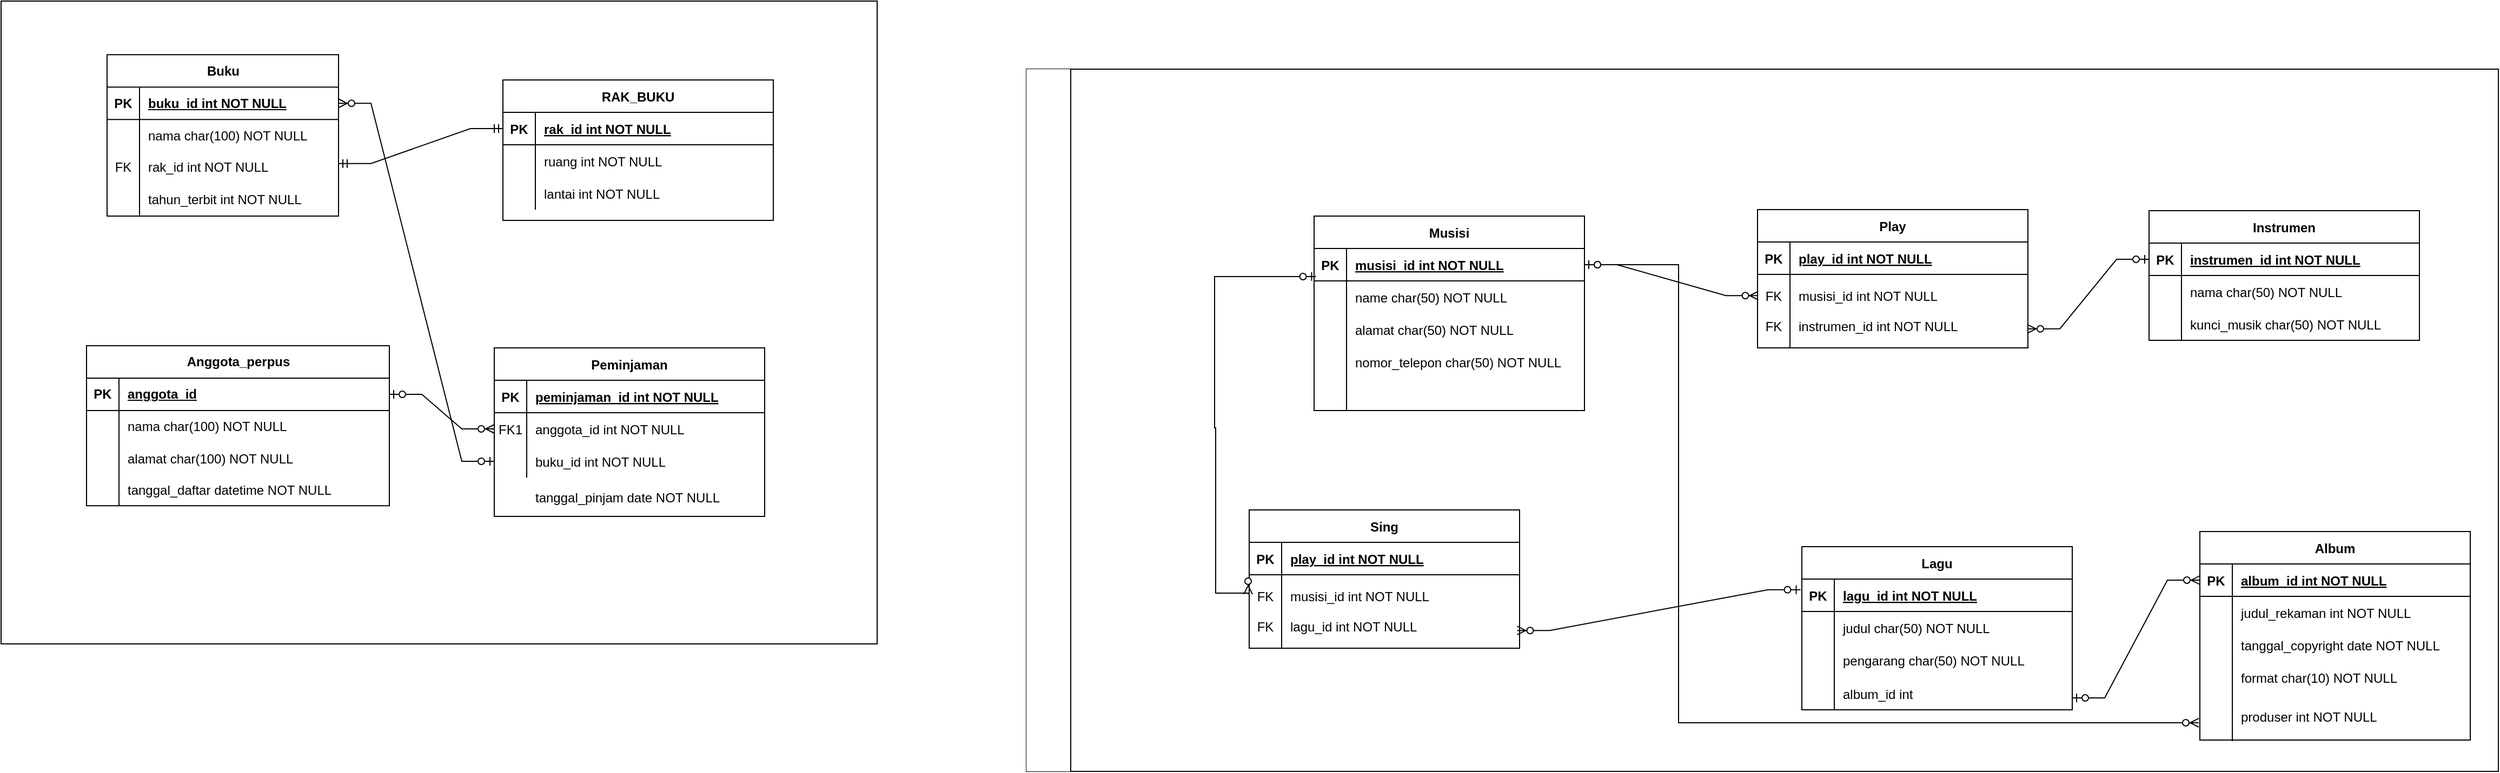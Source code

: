 <mxfile version="24.7.12">
  <diagram id="R2lEEEUBdFMjLlhIrx00" name="Page-1">
    <mxGraphModel dx="1868" dy="1580" grid="0" gridSize="10" guides="1" tooltips="1" connect="1" arrows="1" fold="1" page="1" pageScale="1" pageWidth="850" pageHeight="1100" math="0" shadow="0" extFonts="Permanent Marker^https://fonts.googleapis.com/css?family=Permanent+Marker">
      <root>
        <mxCell id="0" />
        <mxCell id="1" parent="0" />
        <mxCell id="kr2jglsmP7GTfW8Z2Y7Y-250" value="" style="rounded=0;whiteSpace=wrap;html=1;" vertex="1" parent="1">
          <mxGeometry x="-4" y="-23" width="810" height="595" as="geometry" />
        </mxCell>
        <mxCell id="kr2jglsmP7GTfW8Z2Y7Y-161" value="" style="shape=table;childLayout=tableLayout;startSize=0;collapsible=0;recursiveResize=0;expand=0;" vertex="1" parent="1">
          <mxGeometry x="944" y="40" width="1361" height="650" as="geometry" />
        </mxCell>
        <mxCell id="kr2jglsmP7GTfW8Z2Y7Y-162" value="" style="shape=tableRow;horizontal=0;swimlaneHead=0;swimlaneBody=0;top=0;left=0;bottom=0;right=0;dropTarget=0;fontStyle=0;points=[[0,0.5],[1,0.5]];portConstraint=eastwest;startSize=41;collapsible=0;recursiveResize=0;expand=0;" vertex="1" parent="kr2jglsmP7GTfW8Z2Y7Y-161">
          <mxGeometry width="1361" height="650" as="geometry" />
        </mxCell>
        <mxCell id="kr2jglsmP7GTfW8Z2Y7Y-163" value="" style="swimlane;swimlaneHead=0;swimlaneBody=0;fontStyle=0;connectable=0;startSize=0;collapsible=0;recursiveResize=0;expand=0;" vertex="1" parent="kr2jglsmP7GTfW8Z2Y7Y-162">
          <mxGeometry x="41" width="1320" height="650" as="geometry">
            <mxRectangle width="1320" height="650" as="alternateBounds" />
          </mxGeometry>
        </mxCell>
        <mxCell id="kr2jglsmP7GTfW8Z2Y7Y-164" value="Sing" style="shape=table;startSize=30;container=1;collapsible=1;childLayout=tableLayout;fixedRows=1;rowLines=0;fontStyle=1;align=center;resizeLast=1;" vertex="1" parent="kr2jglsmP7GTfW8Z2Y7Y-163">
          <mxGeometry x="165" y="408" width="250" height="128" as="geometry">
            <mxRectangle x="1516" y="65" width="58" height="30" as="alternateBounds" />
          </mxGeometry>
        </mxCell>
        <mxCell id="kr2jglsmP7GTfW8Z2Y7Y-165" value="" style="shape=partialRectangle;collapsible=0;dropTarget=0;pointerEvents=0;fillColor=none;points=[[0,0.5],[1,0.5]];portConstraint=eastwest;top=0;left=0;right=0;bottom=1;" vertex="1" parent="kr2jglsmP7GTfW8Z2Y7Y-164">
          <mxGeometry y="30" width="250" height="30" as="geometry" />
        </mxCell>
        <mxCell id="kr2jglsmP7GTfW8Z2Y7Y-166" value="PK" style="shape=partialRectangle;overflow=hidden;connectable=0;fillColor=none;top=0;left=0;bottom=0;right=0;fontStyle=1;" vertex="1" parent="kr2jglsmP7GTfW8Z2Y7Y-165">
          <mxGeometry width="30" height="30" as="geometry">
            <mxRectangle width="30" height="30" as="alternateBounds" />
          </mxGeometry>
        </mxCell>
        <mxCell id="kr2jglsmP7GTfW8Z2Y7Y-167" value="play_id int NOT NULL " style="shape=partialRectangle;overflow=hidden;connectable=0;fillColor=none;top=0;left=0;bottom=0;right=0;align=left;spacingLeft=6;fontStyle=5;" vertex="1" parent="kr2jglsmP7GTfW8Z2Y7Y-165">
          <mxGeometry x="30" width="220" height="30" as="geometry">
            <mxRectangle width="220" height="30" as="alternateBounds" />
          </mxGeometry>
        </mxCell>
        <mxCell id="kr2jglsmP7GTfW8Z2Y7Y-168" value="" style="shape=partialRectangle;collapsible=0;dropTarget=0;pointerEvents=0;fillColor=none;points=[[0,0.5],[1,0.5]];portConstraint=eastwest;top=0;left=0;right=0;bottom=0;" vertex="1" parent="kr2jglsmP7GTfW8Z2Y7Y-164">
          <mxGeometry y="60" width="250" height="67" as="geometry" />
        </mxCell>
        <mxCell id="kr2jglsmP7GTfW8Z2Y7Y-169" value="FK&#xa;&#xa;FK" style="shape=partialRectangle;overflow=hidden;connectable=0;fillColor=none;top=0;left=0;bottom=0;right=0;" vertex="1" parent="kr2jglsmP7GTfW8Z2Y7Y-168">
          <mxGeometry width="30" height="67" as="geometry">
            <mxRectangle width="30" height="67" as="alternateBounds" />
          </mxGeometry>
        </mxCell>
        <mxCell id="kr2jglsmP7GTfW8Z2Y7Y-170" value="musisi_id int NOT NULL&#xa;&#xa;lagu_id int NOT NULL" style="shape=partialRectangle;overflow=hidden;connectable=0;fillColor=none;top=0;left=0;bottom=0;right=0;align=left;spacingLeft=6;" vertex="1" parent="kr2jglsmP7GTfW8Z2Y7Y-168">
          <mxGeometry x="30" width="220" height="67" as="geometry">
            <mxRectangle width="220" height="67" as="alternateBounds" />
          </mxGeometry>
        </mxCell>
        <mxCell id="kr2jglsmP7GTfW8Z2Y7Y-171" value="" style="endArrow=none;html=1;rounded=0;" edge="1" parent="kr2jglsmP7GTfW8Z2Y7Y-163">
          <mxGeometry width="50" height="50" relative="1" as="geometry">
            <mxPoint x="195" y="536" as="sourcePoint" />
            <mxPoint x="195" y="490" as="targetPoint" />
          </mxGeometry>
        </mxCell>
        <mxCell id="kr2jglsmP7GTfW8Z2Y7Y-73" value="Album" style="shape=table;startSize=30;container=1;collapsible=1;childLayout=tableLayout;fixedRows=1;rowLines=0;fontStyle=1;align=center;resizeLast=1;" vertex="1" parent="kr2jglsmP7GTfW8Z2Y7Y-163">
          <mxGeometry x="1044" y="428" width="250" height="193" as="geometry">
            <mxRectangle x="1740" y="320" width="69" height="30" as="alternateBounds" />
          </mxGeometry>
        </mxCell>
        <mxCell id="kr2jglsmP7GTfW8Z2Y7Y-74" value="" style="shape=partialRectangle;collapsible=0;dropTarget=0;pointerEvents=0;fillColor=none;points=[[0,0.5],[1,0.5]];portConstraint=eastwest;top=0;left=0;right=0;bottom=1;" vertex="1" parent="kr2jglsmP7GTfW8Z2Y7Y-73">
          <mxGeometry y="30" width="250" height="30" as="geometry" />
        </mxCell>
        <mxCell id="kr2jglsmP7GTfW8Z2Y7Y-75" value="PK" style="shape=partialRectangle;overflow=hidden;connectable=0;fillColor=none;top=0;left=0;bottom=0;right=0;fontStyle=1;" vertex="1" parent="kr2jglsmP7GTfW8Z2Y7Y-74">
          <mxGeometry width="30" height="30" as="geometry">
            <mxRectangle width="30" height="30" as="alternateBounds" />
          </mxGeometry>
        </mxCell>
        <mxCell id="kr2jglsmP7GTfW8Z2Y7Y-76" value="album_id int NOT NULL " style="shape=partialRectangle;overflow=hidden;connectable=0;fillColor=none;top=0;left=0;bottom=0;right=0;align=left;spacingLeft=6;fontStyle=5;" vertex="1" parent="kr2jglsmP7GTfW8Z2Y7Y-74">
          <mxGeometry x="30" width="220" height="30" as="geometry">
            <mxRectangle width="220" height="30" as="alternateBounds" />
          </mxGeometry>
        </mxCell>
        <mxCell id="kr2jglsmP7GTfW8Z2Y7Y-77" value="" style="shape=partialRectangle;collapsible=0;dropTarget=0;pointerEvents=0;fillColor=none;points=[[0,0.5],[1,0.5]];portConstraint=eastwest;top=0;left=0;right=0;bottom=0;" vertex="1" parent="kr2jglsmP7GTfW8Z2Y7Y-73">
          <mxGeometry y="60" width="250" height="30" as="geometry" />
        </mxCell>
        <mxCell id="kr2jglsmP7GTfW8Z2Y7Y-78" value="" style="shape=partialRectangle;overflow=hidden;connectable=0;fillColor=none;top=0;left=0;bottom=0;right=0;" vertex="1" parent="kr2jglsmP7GTfW8Z2Y7Y-77">
          <mxGeometry width="30" height="30" as="geometry">
            <mxRectangle width="30" height="30" as="alternateBounds" />
          </mxGeometry>
        </mxCell>
        <mxCell id="kr2jglsmP7GTfW8Z2Y7Y-79" value="judul_rekaman int NOT NULL" style="shape=partialRectangle;overflow=hidden;connectable=0;fillColor=none;top=0;left=0;bottom=0;right=0;align=left;spacingLeft=6;" vertex="1" parent="kr2jglsmP7GTfW8Z2Y7Y-77">
          <mxGeometry x="30" width="220" height="30" as="geometry">
            <mxRectangle width="220" height="30" as="alternateBounds" />
          </mxGeometry>
        </mxCell>
        <mxCell id="kr2jglsmP7GTfW8Z2Y7Y-80" value="" style="shape=partialRectangle;collapsible=0;dropTarget=0;pointerEvents=0;fillColor=none;points=[[0,0.5],[1,0.5]];portConstraint=eastwest;top=0;left=0;right=0;bottom=0;" vertex="1" parent="kr2jglsmP7GTfW8Z2Y7Y-73">
          <mxGeometry y="90" width="250" height="30" as="geometry" />
        </mxCell>
        <mxCell id="kr2jglsmP7GTfW8Z2Y7Y-81" value="" style="shape=partialRectangle;overflow=hidden;connectable=0;fillColor=none;top=0;left=0;bottom=0;right=0;" vertex="1" parent="kr2jglsmP7GTfW8Z2Y7Y-80">
          <mxGeometry width="30" height="30" as="geometry">
            <mxRectangle width="30" height="30" as="alternateBounds" />
          </mxGeometry>
        </mxCell>
        <mxCell id="kr2jglsmP7GTfW8Z2Y7Y-82" value="tanggal_copyright date NOT NULL" style="shape=partialRectangle;overflow=hidden;connectable=0;fillColor=none;top=0;left=0;bottom=0;right=0;align=left;spacingLeft=6;" vertex="1" parent="kr2jglsmP7GTfW8Z2Y7Y-80">
          <mxGeometry x="30" width="220" height="30" as="geometry">
            <mxRectangle width="220" height="30" as="alternateBounds" />
          </mxGeometry>
        </mxCell>
        <mxCell id="kr2jglsmP7GTfW8Z2Y7Y-93" value="format char(10) NOT NULL" style="shape=partialRectangle;overflow=hidden;connectable=0;fillColor=none;top=0;left=0;bottom=0;right=0;align=left;spacingLeft=6;" vertex="1" parent="kr2jglsmP7GTfW8Z2Y7Y-163">
          <mxGeometry x="1074" y="548" width="220" height="30" as="geometry">
            <mxRectangle width="220" height="30" as="alternateBounds" />
          </mxGeometry>
        </mxCell>
        <mxCell id="kr2jglsmP7GTfW8Z2Y7Y-105" value="Lagu" style="shape=table;startSize=30;container=1;collapsible=1;childLayout=tableLayout;fixedRows=1;rowLines=0;fontStyle=1;align=center;resizeLast=1;" vertex="1" parent="kr2jglsmP7GTfW8Z2Y7Y-163">
          <mxGeometry x="676" y="442" width="250" height="151" as="geometry" />
        </mxCell>
        <mxCell id="kr2jglsmP7GTfW8Z2Y7Y-106" value="" style="shape=partialRectangle;collapsible=0;dropTarget=0;pointerEvents=0;fillColor=none;points=[[0,0.5],[1,0.5]];portConstraint=eastwest;top=0;left=0;right=0;bottom=1;" vertex="1" parent="kr2jglsmP7GTfW8Z2Y7Y-105">
          <mxGeometry y="30" width="250" height="30" as="geometry" />
        </mxCell>
        <mxCell id="kr2jglsmP7GTfW8Z2Y7Y-107" value="PK" style="shape=partialRectangle;overflow=hidden;connectable=0;fillColor=none;top=0;left=0;bottom=0;right=0;fontStyle=1;" vertex="1" parent="kr2jglsmP7GTfW8Z2Y7Y-106">
          <mxGeometry width="30" height="30" as="geometry">
            <mxRectangle width="30" height="30" as="alternateBounds" />
          </mxGeometry>
        </mxCell>
        <mxCell id="kr2jglsmP7GTfW8Z2Y7Y-108" value="lagu_id int NOT NULL " style="shape=partialRectangle;overflow=hidden;connectable=0;fillColor=none;top=0;left=0;bottom=0;right=0;align=left;spacingLeft=6;fontStyle=5;" vertex="1" parent="kr2jglsmP7GTfW8Z2Y7Y-106">
          <mxGeometry x="30" width="220" height="30" as="geometry">
            <mxRectangle width="220" height="30" as="alternateBounds" />
          </mxGeometry>
        </mxCell>
        <mxCell id="kr2jglsmP7GTfW8Z2Y7Y-109" value="" style="shape=partialRectangle;collapsible=0;dropTarget=0;pointerEvents=0;fillColor=none;points=[[0,0.5],[1,0.5]];portConstraint=eastwest;top=0;left=0;right=0;bottom=0;" vertex="1" parent="kr2jglsmP7GTfW8Z2Y7Y-105">
          <mxGeometry y="60" width="250" height="30" as="geometry" />
        </mxCell>
        <mxCell id="kr2jglsmP7GTfW8Z2Y7Y-110" value="" style="shape=partialRectangle;overflow=hidden;connectable=0;fillColor=none;top=0;left=0;bottom=0;right=0;" vertex="1" parent="kr2jglsmP7GTfW8Z2Y7Y-109">
          <mxGeometry width="30" height="30" as="geometry">
            <mxRectangle width="30" height="30" as="alternateBounds" />
          </mxGeometry>
        </mxCell>
        <mxCell id="kr2jglsmP7GTfW8Z2Y7Y-111" value="judul char(50) NOT NULL" style="shape=partialRectangle;overflow=hidden;connectable=0;fillColor=none;top=0;left=0;bottom=0;right=0;align=left;spacingLeft=6;" vertex="1" parent="kr2jglsmP7GTfW8Z2Y7Y-109">
          <mxGeometry x="30" width="220" height="30" as="geometry">
            <mxRectangle width="220" height="30" as="alternateBounds" />
          </mxGeometry>
        </mxCell>
        <mxCell id="kr2jglsmP7GTfW8Z2Y7Y-112" value="" style="shape=partialRectangle;collapsible=0;dropTarget=0;pointerEvents=0;fillColor=none;points=[[0,0.5],[1,0.5]];portConstraint=eastwest;top=0;left=0;right=0;bottom=0;" vertex="1" parent="kr2jglsmP7GTfW8Z2Y7Y-105">
          <mxGeometry y="90" width="250" height="30" as="geometry" />
        </mxCell>
        <mxCell id="kr2jglsmP7GTfW8Z2Y7Y-113" value="" style="shape=partialRectangle;overflow=hidden;connectable=0;fillColor=none;top=0;left=0;bottom=0;right=0;" vertex="1" parent="kr2jglsmP7GTfW8Z2Y7Y-112">
          <mxGeometry width="30" height="30" as="geometry">
            <mxRectangle width="30" height="30" as="alternateBounds" />
          </mxGeometry>
        </mxCell>
        <mxCell id="kr2jglsmP7GTfW8Z2Y7Y-114" value="pengarang char(50) NOT NULL" style="shape=partialRectangle;overflow=hidden;connectable=0;fillColor=none;top=0;left=0;bottom=0;right=0;align=left;spacingLeft=6;" vertex="1" parent="kr2jglsmP7GTfW8Z2Y7Y-112">
          <mxGeometry x="30" width="220" height="30" as="geometry">
            <mxRectangle width="220" height="30" as="alternateBounds" />
          </mxGeometry>
        </mxCell>
        <mxCell id="kr2jglsmP7GTfW8Z2Y7Y-126" value="album_id int " style="shape=partialRectangle;overflow=hidden;connectable=0;fillColor=none;top=0;left=0;bottom=0;right=0;align=left;spacingLeft=6;" vertex="1" parent="kr2jglsmP7GTfW8Z2Y7Y-163">
          <mxGeometry x="706" y="563" width="220" height="30" as="geometry">
            <mxRectangle width="220" height="30" as="alternateBounds" />
          </mxGeometry>
        </mxCell>
        <mxCell id="kr2jglsmP7GTfW8Z2Y7Y-128" value="" style="edgeStyle=entityRelationEdgeStyle;fontSize=12;html=1;endArrow=ERzeroToMany;startArrow=ERzeroToOne;rounded=0;entryDx=0;entryDy=0;" edge="1" parent="kr2jglsmP7GTfW8Z2Y7Y-163" target="kr2jglsmP7GTfW8Z2Y7Y-74">
          <mxGeometry width="100" height="100" relative="1" as="geometry">
            <mxPoint x="926" y="582" as="sourcePoint" />
            <mxPoint x="1024" y="388" as="targetPoint" />
            <Array as="points">
              <mxPoint x="964" y="498" />
              <mxPoint x="954" y="498" />
            </Array>
          </mxGeometry>
        </mxCell>
        <mxCell id="kr2jglsmP7GTfW8Z2Y7Y-129" value="produser int NOT NULL" style="shape=partialRectangle;overflow=hidden;connectable=0;fillColor=none;top=0;left=0;bottom=0;right=0;align=left;spacingLeft=6;" vertex="1" parent="kr2jglsmP7GTfW8Z2Y7Y-163">
          <mxGeometry x="1074" y="584" width="220" height="30" as="geometry">
            <mxRectangle width="220" height="30" as="alternateBounds" />
          </mxGeometry>
        </mxCell>
        <mxCell id="kr2jglsmP7GTfW8Z2Y7Y-150" value="" style="endArrow=none;html=1;rounded=0;" edge="1" parent="kr2jglsmP7GTfW8Z2Y7Y-163">
          <mxGeometry width="50" height="50" relative="1" as="geometry">
            <mxPoint x="706" y="593" as="sourcePoint" />
            <mxPoint x="706" y="540" as="targetPoint" />
          </mxGeometry>
        </mxCell>
        <mxCell id="kr2jglsmP7GTfW8Z2Y7Y-151" value="" style="endArrow=none;html=1;rounded=0;" edge="1" parent="kr2jglsmP7GTfW8Z2Y7Y-163">
          <mxGeometry width="50" height="50" relative="1" as="geometry">
            <mxPoint x="1074" y="622" as="sourcePoint" />
            <mxPoint x="1074" y="538" as="targetPoint" />
          </mxGeometry>
        </mxCell>
        <mxCell id="kr2jglsmP7GTfW8Z2Y7Y-175" value="" style="edgeStyle=entityRelationEdgeStyle;fontSize=12;html=1;endArrow=ERzeroToMany;startArrow=ERzeroToOne;rounded=0;entryX=0.991;entryY=0.77;entryDx=0;entryDy=0;entryPerimeter=0;exitX=-0.005;exitY=0.328;exitDx=0;exitDy=0;exitPerimeter=0;" edge="1" parent="kr2jglsmP7GTfW8Z2Y7Y-163" source="kr2jglsmP7GTfW8Z2Y7Y-106" target="kr2jglsmP7GTfW8Z2Y7Y-168">
          <mxGeometry width="100" height="100" relative="1" as="geometry">
            <mxPoint x="497" y="210" as="sourcePoint" />
            <mxPoint x="435" y="499" as="targetPoint" />
            <Array as="points">
              <mxPoint x="141" y="347" />
              <mxPoint x="546" y="353" />
              <mxPoint x="536" y="364" />
              <mxPoint x="154" y="356" />
              <mxPoint x="137" y="359" />
              <mxPoint x="186" y="360" />
            </Array>
          </mxGeometry>
        </mxCell>
        <mxCell id="kr2jglsmP7GTfW8Z2Y7Y-251" value="" style="edgeStyle=orthogonalEdgeStyle;fontSize=12;html=1;endArrow=ERzeroToMany;startArrow=ERzeroToOne;rounded=0;exitX=1;exitY=0.5;exitDx=0;exitDy=0;" edge="1" parent="kr2jglsmP7GTfW8Z2Y7Y-163" source="kr2jglsmP7GTfW8Z2Y7Y-84">
          <mxGeometry width="100" height="100" relative="1" as="geometry">
            <mxPoint x="484" y="292" as="sourcePoint" />
            <mxPoint x="1043" y="605" as="targetPoint" />
            <Array as="points">
              <mxPoint x="562" y="181" />
              <mxPoint x="562" y="605" />
            </Array>
          </mxGeometry>
        </mxCell>
        <mxCell id="C-vyLk0tnHw3VtMMgP7b-2" value="RAK_BUKU" style="shape=table;startSize=30;container=1;collapsible=1;childLayout=tableLayout;fixedRows=1;rowLines=0;fontStyle=1;align=center;resizeLast=1;" parent="1" vertex="1">
          <mxGeometry x="460" y="50" width="250" height="130" as="geometry" />
        </mxCell>
        <mxCell id="C-vyLk0tnHw3VtMMgP7b-3" value="" style="shape=partialRectangle;collapsible=0;dropTarget=0;pointerEvents=0;fillColor=none;points=[[0,0.5],[1,0.5]];portConstraint=eastwest;top=0;left=0;right=0;bottom=1;" parent="C-vyLk0tnHw3VtMMgP7b-2" vertex="1">
          <mxGeometry y="30" width="250" height="30" as="geometry" />
        </mxCell>
        <mxCell id="C-vyLk0tnHw3VtMMgP7b-4" value="PK" style="shape=partialRectangle;overflow=hidden;connectable=0;fillColor=none;top=0;left=0;bottom=0;right=0;fontStyle=1;" parent="C-vyLk0tnHw3VtMMgP7b-3" vertex="1">
          <mxGeometry width="30" height="30" as="geometry">
            <mxRectangle width="30" height="30" as="alternateBounds" />
          </mxGeometry>
        </mxCell>
        <mxCell id="C-vyLk0tnHw3VtMMgP7b-5" value="rak_id int NOT NULL " style="shape=partialRectangle;overflow=hidden;connectable=0;fillColor=none;top=0;left=0;bottom=0;right=0;align=left;spacingLeft=6;fontStyle=5;" parent="C-vyLk0tnHw3VtMMgP7b-3" vertex="1">
          <mxGeometry x="30" width="220" height="30" as="geometry">
            <mxRectangle width="220" height="30" as="alternateBounds" />
          </mxGeometry>
        </mxCell>
        <mxCell id="C-vyLk0tnHw3VtMMgP7b-6" value="" style="shape=partialRectangle;collapsible=0;dropTarget=0;pointerEvents=0;fillColor=none;points=[[0,0.5],[1,0.5]];portConstraint=eastwest;top=0;left=0;right=0;bottom=0;" parent="C-vyLk0tnHw3VtMMgP7b-2" vertex="1">
          <mxGeometry y="60" width="250" height="30" as="geometry" />
        </mxCell>
        <mxCell id="C-vyLk0tnHw3VtMMgP7b-7" value="" style="shape=partialRectangle;overflow=hidden;connectable=0;fillColor=none;top=0;left=0;bottom=0;right=0;" parent="C-vyLk0tnHw3VtMMgP7b-6" vertex="1">
          <mxGeometry width="30" height="30" as="geometry">
            <mxRectangle width="30" height="30" as="alternateBounds" />
          </mxGeometry>
        </mxCell>
        <mxCell id="C-vyLk0tnHw3VtMMgP7b-8" value="ruang int NOT NULL" style="shape=partialRectangle;overflow=hidden;connectable=0;fillColor=none;top=0;left=0;bottom=0;right=0;align=left;spacingLeft=6;" parent="C-vyLk0tnHw3VtMMgP7b-6" vertex="1">
          <mxGeometry x="30" width="220" height="30" as="geometry">
            <mxRectangle width="220" height="30" as="alternateBounds" />
          </mxGeometry>
        </mxCell>
        <mxCell id="C-vyLk0tnHw3VtMMgP7b-9" value="" style="shape=partialRectangle;collapsible=0;dropTarget=0;pointerEvents=0;fillColor=none;points=[[0,0.5],[1,0.5]];portConstraint=eastwest;top=0;left=0;right=0;bottom=0;" parent="C-vyLk0tnHw3VtMMgP7b-2" vertex="1">
          <mxGeometry y="90" width="250" height="30" as="geometry" />
        </mxCell>
        <mxCell id="C-vyLk0tnHw3VtMMgP7b-10" value="" style="shape=partialRectangle;overflow=hidden;connectable=0;fillColor=none;top=0;left=0;bottom=0;right=0;" parent="C-vyLk0tnHw3VtMMgP7b-9" vertex="1">
          <mxGeometry width="30" height="30" as="geometry">
            <mxRectangle width="30" height="30" as="alternateBounds" />
          </mxGeometry>
        </mxCell>
        <mxCell id="C-vyLk0tnHw3VtMMgP7b-11" value="lantai int NOT NULL" style="shape=partialRectangle;overflow=hidden;connectable=0;fillColor=none;top=0;left=0;bottom=0;right=0;align=left;spacingLeft=6;" parent="C-vyLk0tnHw3VtMMgP7b-9" vertex="1">
          <mxGeometry x="30" width="220" height="30" as="geometry">
            <mxRectangle width="220" height="30" as="alternateBounds" />
          </mxGeometry>
        </mxCell>
        <mxCell id="C-vyLk0tnHw3VtMMgP7b-13" value="Peminjaman" style="shape=table;startSize=30;container=1;collapsible=1;childLayout=tableLayout;fixedRows=1;rowLines=0;fontStyle=1;align=center;resizeLast=1;points=[[0,0,0,0,0],[0,0.25,0,0,0],[0,0.5,0,0,0],[0,0.75,0,0,0],[0,1,0,0,0],[0.25,0,0,0,0],[0.25,1,0,0,0],[0.5,0,0,0,0],[0.5,1,0,0,0],[0.75,0,0,0,0],[0.75,1,0,0,0],[1,0,0,0,0],[1,0.25,0,0,0],[1,0.5,0,0,0],[1,0.75,0,0,0],[1,0.87,0,0,0],[1,1,0,0,0]];" parent="1" vertex="1">
          <mxGeometry x="452" y="298" width="250" height="156" as="geometry" />
        </mxCell>
        <mxCell id="C-vyLk0tnHw3VtMMgP7b-14" value="" style="shape=partialRectangle;collapsible=0;dropTarget=0;pointerEvents=0;fillColor=none;points=[[0,0.5],[1,0.5]];portConstraint=eastwest;top=0;left=0;right=0;bottom=1;" parent="C-vyLk0tnHw3VtMMgP7b-13" vertex="1">
          <mxGeometry y="30" width="250" height="30" as="geometry" />
        </mxCell>
        <mxCell id="C-vyLk0tnHw3VtMMgP7b-15" value="PK" style="shape=partialRectangle;overflow=hidden;connectable=0;fillColor=none;top=0;left=0;bottom=0;right=0;fontStyle=1;" parent="C-vyLk0tnHw3VtMMgP7b-14" vertex="1">
          <mxGeometry width="30" height="30" as="geometry">
            <mxRectangle width="30" height="30" as="alternateBounds" />
          </mxGeometry>
        </mxCell>
        <mxCell id="C-vyLk0tnHw3VtMMgP7b-16" value="peminjaman_id int NOT NULL " style="shape=partialRectangle;overflow=hidden;connectable=0;fillColor=none;top=0;left=0;bottom=0;right=0;align=left;spacingLeft=6;fontStyle=5;" parent="C-vyLk0tnHw3VtMMgP7b-14" vertex="1">
          <mxGeometry x="30" width="220" height="30" as="geometry">
            <mxRectangle width="220" height="30" as="alternateBounds" />
          </mxGeometry>
        </mxCell>
        <mxCell id="C-vyLk0tnHw3VtMMgP7b-17" value="" style="shape=partialRectangle;collapsible=0;dropTarget=0;pointerEvents=0;fillColor=none;points=[[0,0.5],[1,0.5]];portConstraint=eastwest;top=0;left=0;right=0;bottom=0;" parent="C-vyLk0tnHw3VtMMgP7b-13" vertex="1">
          <mxGeometry y="60" width="250" height="30" as="geometry" />
        </mxCell>
        <mxCell id="C-vyLk0tnHw3VtMMgP7b-18" value="FK1" style="shape=partialRectangle;overflow=hidden;connectable=0;fillColor=none;top=0;left=0;bottom=0;right=0;" parent="C-vyLk0tnHw3VtMMgP7b-17" vertex="1">
          <mxGeometry width="30" height="30" as="geometry">
            <mxRectangle width="30" height="30" as="alternateBounds" />
          </mxGeometry>
        </mxCell>
        <mxCell id="C-vyLk0tnHw3VtMMgP7b-19" value="anggota_id int NOT NULL" style="shape=partialRectangle;overflow=hidden;connectable=0;fillColor=none;top=0;left=0;bottom=0;right=0;align=left;spacingLeft=6;" parent="C-vyLk0tnHw3VtMMgP7b-17" vertex="1">
          <mxGeometry x="30" width="220" height="30" as="geometry">
            <mxRectangle width="220" height="30" as="alternateBounds" />
          </mxGeometry>
        </mxCell>
        <mxCell id="C-vyLk0tnHw3VtMMgP7b-20" value="" style="shape=partialRectangle;collapsible=0;dropTarget=0;pointerEvents=0;fillColor=none;points=[[0,0.5],[1,0.5]];portConstraint=eastwest;top=0;left=0;right=0;bottom=0;" parent="C-vyLk0tnHw3VtMMgP7b-13" vertex="1">
          <mxGeometry y="90" width="250" height="30" as="geometry" />
        </mxCell>
        <mxCell id="C-vyLk0tnHw3VtMMgP7b-21" value="" style="shape=partialRectangle;overflow=hidden;connectable=0;fillColor=none;top=0;left=0;bottom=0;right=0;" parent="C-vyLk0tnHw3VtMMgP7b-20" vertex="1">
          <mxGeometry width="30" height="30" as="geometry">
            <mxRectangle width="30" height="30" as="alternateBounds" />
          </mxGeometry>
        </mxCell>
        <mxCell id="C-vyLk0tnHw3VtMMgP7b-22" value="buku_id int NOT NULL" style="shape=partialRectangle;overflow=hidden;connectable=0;fillColor=none;top=0;left=0;bottom=0;right=0;align=left;spacingLeft=6;" parent="C-vyLk0tnHw3VtMMgP7b-20" vertex="1">
          <mxGeometry x="30" width="220" height="30" as="geometry">
            <mxRectangle width="220" height="30" as="alternateBounds" />
          </mxGeometry>
        </mxCell>
        <mxCell id="kr2jglsmP7GTfW8Z2Y7Y-63" value="Instrumen" style="shape=table;startSize=30;container=1;collapsible=1;childLayout=tableLayout;fixedRows=1;rowLines=0;fontStyle=1;align=center;resizeLast=1;" vertex="1" parent="1">
          <mxGeometry x="1982" y="171" width="250" height="120" as="geometry" />
        </mxCell>
        <mxCell id="kr2jglsmP7GTfW8Z2Y7Y-64" value="" style="shape=partialRectangle;collapsible=0;dropTarget=0;pointerEvents=0;fillColor=none;points=[[0,0.5],[1,0.5]];portConstraint=eastwest;top=0;left=0;right=0;bottom=1;" vertex="1" parent="kr2jglsmP7GTfW8Z2Y7Y-63">
          <mxGeometry y="30" width="250" height="30" as="geometry" />
        </mxCell>
        <mxCell id="kr2jglsmP7GTfW8Z2Y7Y-65" value="PK" style="shape=partialRectangle;overflow=hidden;connectable=0;fillColor=none;top=0;left=0;bottom=0;right=0;fontStyle=1;" vertex="1" parent="kr2jglsmP7GTfW8Z2Y7Y-64">
          <mxGeometry width="30" height="30" as="geometry">
            <mxRectangle width="30" height="30" as="alternateBounds" />
          </mxGeometry>
        </mxCell>
        <mxCell id="kr2jglsmP7GTfW8Z2Y7Y-66" value="instrumen_id int NOT NULL " style="shape=partialRectangle;overflow=hidden;connectable=0;fillColor=none;top=0;left=0;bottom=0;right=0;align=left;spacingLeft=6;fontStyle=5;" vertex="1" parent="kr2jglsmP7GTfW8Z2Y7Y-64">
          <mxGeometry x="30" width="220" height="30" as="geometry">
            <mxRectangle width="220" height="30" as="alternateBounds" />
          </mxGeometry>
        </mxCell>
        <mxCell id="kr2jglsmP7GTfW8Z2Y7Y-67" value="" style="shape=partialRectangle;collapsible=0;dropTarget=0;pointerEvents=0;fillColor=none;points=[[0,0.5],[1,0.5]];portConstraint=eastwest;top=0;left=0;right=0;bottom=0;" vertex="1" parent="kr2jglsmP7GTfW8Z2Y7Y-63">
          <mxGeometry y="60" width="250" height="30" as="geometry" />
        </mxCell>
        <mxCell id="kr2jglsmP7GTfW8Z2Y7Y-68" value="" style="shape=partialRectangle;overflow=hidden;connectable=0;fillColor=none;top=0;left=0;bottom=0;right=0;" vertex="1" parent="kr2jglsmP7GTfW8Z2Y7Y-67">
          <mxGeometry width="30" height="30" as="geometry">
            <mxRectangle width="30" height="30" as="alternateBounds" />
          </mxGeometry>
        </mxCell>
        <mxCell id="kr2jglsmP7GTfW8Z2Y7Y-69" value="nama char(50) NOT NULL" style="shape=partialRectangle;overflow=hidden;connectable=0;fillColor=none;top=0;left=0;bottom=0;right=0;align=left;spacingLeft=6;" vertex="1" parent="kr2jglsmP7GTfW8Z2Y7Y-67">
          <mxGeometry x="30" width="220" height="30" as="geometry">
            <mxRectangle width="220" height="30" as="alternateBounds" />
          </mxGeometry>
        </mxCell>
        <mxCell id="kr2jglsmP7GTfW8Z2Y7Y-70" value="" style="shape=partialRectangle;collapsible=0;dropTarget=0;pointerEvents=0;fillColor=none;points=[[0,0.5],[1,0.5]];portConstraint=eastwest;top=0;left=0;right=0;bottom=0;" vertex="1" parent="kr2jglsmP7GTfW8Z2Y7Y-63">
          <mxGeometry y="90" width="250" height="30" as="geometry" />
        </mxCell>
        <mxCell id="kr2jglsmP7GTfW8Z2Y7Y-71" value="" style="shape=partialRectangle;overflow=hidden;connectable=0;fillColor=none;top=0;left=0;bottom=0;right=0;" vertex="1" parent="kr2jglsmP7GTfW8Z2Y7Y-70">
          <mxGeometry width="30" height="30" as="geometry">
            <mxRectangle width="30" height="30" as="alternateBounds" />
          </mxGeometry>
        </mxCell>
        <mxCell id="kr2jglsmP7GTfW8Z2Y7Y-72" value="kunci_musik char(50) NOT NULL" style="shape=partialRectangle;overflow=hidden;connectable=0;fillColor=none;top=0;left=0;bottom=0;right=0;align=left;spacingLeft=6;" vertex="1" parent="kr2jglsmP7GTfW8Z2Y7Y-70">
          <mxGeometry x="30" width="220" height="30" as="geometry">
            <mxRectangle width="220" height="30" as="alternateBounds" />
          </mxGeometry>
        </mxCell>
        <mxCell id="kr2jglsmP7GTfW8Z2Y7Y-83" value="Musisi" style="shape=table;startSize=30;container=1;collapsible=1;childLayout=tableLayout;fixedRows=1;rowLines=0;fontStyle=1;align=center;resizeLast=1;" vertex="1" parent="1">
          <mxGeometry x="1210" y="176" width="250" height="180" as="geometry" />
        </mxCell>
        <mxCell id="kr2jglsmP7GTfW8Z2Y7Y-84" value="" style="shape=partialRectangle;collapsible=0;dropTarget=0;pointerEvents=0;fillColor=none;points=[[0,0.5],[1,0.5]];portConstraint=eastwest;top=0;left=0;right=0;bottom=1;" vertex="1" parent="kr2jglsmP7GTfW8Z2Y7Y-83">
          <mxGeometry y="30" width="250" height="30" as="geometry" />
        </mxCell>
        <mxCell id="kr2jglsmP7GTfW8Z2Y7Y-85" value="PK" style="shape=partialRectangle;overflow=hidden;connectable=0;fillColor=none;top=0;left=0;bottom=0;right=0;fontStyle=1;" vertex="1" parent="kr2jglsmP7GTfW8Z2Y7Y-84">
          <mxGeometry width="30" height="30" as="geometry">
            <mxRectangle width="30" height="30" as="alternateBounds" />
          </mxGeometry>
        </mxCell>
        <mxCell id="kr2jglsmP7GTfW8Z2Y7Y-86" value="musisi_id int NOT NULL " style="shape=partialRectangle;overflow=hidden;connectable=0;fillColor=none;top=0;left=0;bottom=0;right=0;align=left;spacingLeft=6;fontStyle=5;" vertex="1" parent="kr2jglsmP7GTfW8Z2Y7Y-84">
          <mxGeometry x="30" width="220" height="30" as="geometry">
            <mxRectangle width="220" height="30" as="alternateBounds" />
          </mxGeometry>
        </mxCell>
        <mxCell id="kr2jglsmP7GTfW8Z2Y7Y-87" value="" style="shape=partialRectangle;collapsible=0;dropTarget=0;pointerEvents=0;fillColor=none;points=[[0,0.5],[1,0.5]];portConstraint=eastwest;top=0;left=0;right=0;bottom=0;" vertex="1" parent="kr2jglsmP7GTfW8Z2Y7Y-83">
          <mxGeometry y="60" width="250" height="30" as="geometry" />
        </mxCell>
        <mxCell id="kr2jglsmP7GTfW8Z2Y7Y-88" value="" style="shape=partialRectangle;overflow=hidden;connectable=0;fillColor=none;top=0;left=0;bottom=0;right=0;" vertex="1" parent="kr2jglsmP7GTfW8Z2Y7Y-87">
          <mxGeometry width="30" height="30" as="geometry">
            <mxRectangle width="30" height="30" as="alternateBounds" />
          </mxGeometry>
        </mxCell>
        <mxCell id="kr2jglsmP7GTfW8Z2Y7Y-89" value="name char(50) NOT NULL" style="shape=partialRectangle;overflow=hidden;connectable=0;fillColor=none;top=0;left=0;bottom=0;right=0;align=left;spacingLeft=6;" vertex="1" parent="kr2jglsmP7GTfW8Z2Y7Y-87">
          <mxGeometry x="30" width="220" height="30" as="geometry">
            <mxRectangle width="220" height="30" as="alternateBounds" />
          </mxGeometry>
        </mxCell>
        <mxCell id="kr2jglsmP7GTfW8Z2Y7Y-90" value="alamat char(50) NOT NULL" style="shape=partialRectangle;overflow=hidden;connectable=0;fillColor=none;top=0;left=0;bottom=0;right=0;align=left;spacingLeft=6;" vertex="1" parent="1">
          <mxGeometry x="1240" y="266" width="220" height="30" as="geometry">
            <mxRectangle width="220" height="30" as="alternateBounds" />
          </mxGeometry>
        </mxCell>
        <mxCell id="kr2jglsmP7GTfW8Z2Y7Y-91" value="nomor_telepon char(50) NOT NULL" style="shape=partialRectangle;overflow=hidden;connectable=0;fillColor=none;top=0;left=0;bottom=0;right=0;align=left;spacingLeft=6;" vertex="1" parent="1">
          <mxGeometry x="1240" y="296" width="220" height="30" as="geometry">
            <mxRectangle width="220" height="30" as="alternateBounds" />
          </mxGeometry>
        </mxCell>
        <mxCell id="kr2jglsmP7GTfW8Z2Y7Y-132" value="Anggota_perpus" style="shape=table;startSize=30;container=1;collapsible=1;childLayout=tableLayout;fixedRows=1;rowLines=0;fontStyle=1;align=center;resizeLast=1;html=1;" vertex="1" parent="1">
          <mxGeometry x="75" y="296" width="280" height="148.138" as="geometry" />
        </mxCell>
        <mxCell id="kr2jglsmP7GTfW8Z2Y7Y-133" value="" style="shape=tableRow;horizontal=0;startSize=0;swimlaneHead=0;swimlaneBody=0;fillColor=none;collapsible=0;dropTarget=0;points=[[0,0.5],[1,0.5]];portConstraint=eastwest;top=0;left=0;right=0;bottom=1;" vertex="1" parent="kr2jglsmP7GTfW8Z2Y7Y-132">
          <mxGeometry y="30" width="280" height="30" as="geometry" />
        </mxCell>
        <mxCell id="kr2jglsmP7GTfW8Z2Y7Y-134" value="PK" style="shape=partialRectangle;connectable=0;fillColor=none;top=0;left=0;bottom=0;right=0;fontStyle=1;overflow=hidden;whiteSpace=wrap;html=1;" vertex="1" parent="kr2jglsmP7GTfW8Z2Y7Y-133">
          <mxGeometry width="30" height="30" as="geometry">
            <mxRectangle width="30" height="30" as="alternateBounds" />
          </mxGeometry>
        </mxCell>
        <mxCell id="kr2jglsmP7GTfW8Z2Y7Y-135" value="anggota_id" style="shape=partialRectangle;connectable=0;fillColor=none;top=0;left=0;bottom=0;right=0;align=left;spacingLeft=6;fontStyle=5;overflow=hidden;whiteSpace=wrap;html=1;" vertex="1" parent="kr2jglsmP7GTfW8Z2Y7Y-133">
          <mxGeometry x="30" width="250" height="30" as="geometry">
            <mxRectangle width="250" height="30" as="alternateBounds" />
          </mxGeometry>
        </mxCell>
        <mxCell id="kr2jglsmP7GTfW8Z2Y7Y-136" value="" style="shape=tableRow;horizontal=0;startSize=0;swimlaneHead=0;swimlaneBody=0;fillColor=none;collapsible=0;dropTarget=0;points=[[0,0.5],[1,0.5]];portConstraint=eastwest;top=0;left=0;right=0;bottom=0;" vertex="1" parent="kr2jglsmP7GTfW8Z2Y7Y-132">
          <mxGeometry y="60" width="280" height="30" as="geometry" />
        </mxCell>
        <mxCell id="kr2jglsmP7GTfW8Z2Y7Y-137" value="" style="shape=partialRectangle;connectable=0;fillColor=none;top=0;left=0;bottom=0;right=0;editable=1;overflow=hidden;whiteSpace=wrap;html=1;" vertex="1" parent="kr2jglsmP7GTfW8Z2Y7Y-136">
          <mxGeometry width="30" height="30" as="geometry">
            <mxRectangle width="30" height="30" as="alternateBounds" />
          </mxGeometry>
        </mxCell>
        <mxCell id="kr2jglsmP7GTfW8Z2Y7Y-138" value="nama char(100) NOT NULL" style="shape=partialRectangle;connectable=0;fillColor=none;top=0;left=0;bottom=0;right=0;align=left;spacingLeft=6;overflow=hidden;whiteSpace=wrap;html=1;" vertex="1" parent="kr2jglsmP7GTfW8Z2Y7Y-136">
          <mxGeometry x="30" width="250" height="30" as="geometry">
            <mxRectangle width="250" height="30" as="alternateBounds" />
          </mxGeometry>
        </mxCell>
        <mxCell id="kr2jglsmP7GTfW8Z2Y7Y-139" value="" style="shape=tableRow;horizontal=0;startSize=0;swimlaneHead=0;swimlaneBody=0;fillColor=none;collapsible=0;dropTarget=0;points=[[0,0.5],[1,0.5]];portConstraint=eastwest;top=0;left=0;right=0;bottom=0;" vertex="1" parent="kr2jglsmP7GTfW8Z2Y7Y-132">
          <mxGeometry y="90" width="280" height="30" as="geometry" />
        </mxCell>
        <mxCell id="kr2jglsmP7GTfW8Z2Y7Y-140" value="" style="shape=partialRectangle;connectable=0;fillColor=none;top=0;left=0;bottom=0;right=0;editable=1;overflow=hidden;whiteSpace=wrap;html=1;" vertex="1" parent="kr2jglsmP7GTfW8Z2Y7Y-139">
          <mxGeometry width="30" height="30" as="geometry">
            <mxRectangle width="30" height="30" as="alternateBounds" />
          </mxGeometry>
        </mxCell>
        <mxCell id="kr2jglsmP7GTfW8Z2Y7Y-141" value="alamat char(100) NOT NULL" style="shape=partialRectangle;connectable=0;fillColor=none;top=0;left=0;bottom=0;right=0;align=left;spacingLeft=6;overflow=hidden;whiteSpace=wrap;html=1;" vertex="1" parent="kr2jglsmP7GTfW8Z2Y7Y-139">
          <mxGeometry x="30" width="250" height="30" as="geometry">
            <mxRectangle width="250" height="30" as="alternateBounds" />
          </mxGeometry>
        </mxCell>
        <mxCell id="kr2jglsmP7GTfW8Z2Y7Y-142" value="" style="shape=tableRow;horizontal=0;startSize=0;swimlaneHead=0;swimlaneBody=0;fillColor=none;collapsible=0;dropTarget=0;points=[[0,0.5],[1,0.5]];portConstraint=eastwest;top=0;left=0;right=0;bottom=0;" vertex="1" parent="kr2jglsmP7GTfW8Z2Y7Y-132">
          <mxGeometry y="120" width="280" height="28" as="geometry" />
        </mxCell>
        <mxCell id="kr2jglsmP7GTfW8Z2Y7Y-143" value="" style="shape=partialRectangle;connectable=0;fillColor=none;top=0;left=0;bottom=0;right=0;editable=1;overflow=hidden;whiteSpace=wrap;html=1;" vertex="1" parent="kr2jglsmP7GTfW8Z2Y7Y-142">
          <mxGeometry width="30" height="28" as="geometry">
            <mxRectangle width="30" height="28" as="alternateBounds" />
          </mxGeometry>
        </mxCell>
        <mxCell id="kr2jglsmP7GTfW8Z2Y7Y-144" value="tanggal_daftar datetime NOT NULL" style="shape=partialRectangle;connectable=0;fillColor=none;top=0;left=0;bottom=0;right=0;align=left;spacingLeft=6;overflow=hidden;whiteSpace=wrap;html=1;" vertex="1" parent="kr2jglsmP7GTfW8Z2Y7Y-142">
          <mxGeometry x="30" width="250" height="28" as="geometry">
            <mxRectangle width="250" height="28" as="alternateBounds" />
          </mxGeometry>
        </mxCell>
        <mxCell id="kr2jglsmP7GTfW8Z2Y7Y-148" value="" style="endArrow=none;html=1;rounded=0;" edge="1" parent="1">
          <mxGeometry width="50" height="50" relative="1" as="geometry">
            <mxPoint x="1240" y="356" as="sourcePoint" />
            <mxPoint x="1240" y="266" as="targetPoint" />
          </mxGeometry>
        </mxCell>
        <mxCell id="kr2jglsmP7GTfW8Z2Y7Y-152" value="" style="edgeStyle=entityRelationEdgeStyle;fontSize=12;html=1;endArrow=ERzeroToMany;startArrow=ERzeroToOne;rounded=0;entryX=0.003;entryY=0.293;entryDx=0;entryDy=0;exitX=1;exitY=0.5;exitDx=0;exitDy=0;entryPerimeter=0;" edge="1" parent="1" source="kr2jglsmP7GTfW8Z2Y7Y-84" target="kr2jglsmP7GTfW8Z2Y7Y-121">
          <mxGeometry width="100" height="100" relative="1" as="geometry">
            <mxPoint x="1459" y="351" as="sourcePoint" />
            <mxPoint x="1559" y="251" as="targetPoint" />
          </mxGeometry>
        </mxCell>
        <mxCell id="kr2jglsmP7GTfW8Z2Y7Y-154" value="" style="edgeStyle=entityRelationEdgeStyle;fontSize=12;html=1;endArrow=ERzeroToMany;startArrow=ERzeroToOne;rounded=0;entryX=0.998;entryY=0.752;entryDx=0;entryDy=0;entryPerimeter=0;" edge="1" parent="1" source="kr2jglsmP7GTfW8Z2Y7Y-64" target="kr2jglsmP7GTfW8Z2Y7Y-121">
          <mxGeometry width="100" height="100" relative="1" as="geometry">
            <mxPoint x="1971" y="350" as="sourcePoint" />
            <mxPoint x="1873" y="280" as="targetPoint" />
            <Array as="points">
              <mxPoint x="1892" y="271" />
              <mxPoint x="1846" y="274" />
              <mxPoint x="1898" y="275" />
            </Array>
          </mxGeometry>
        </mxCell>
        <mxCell id="kr2jglsmP7GTfW8Z2Y7Y-117" value="Play" style="shape=table;startSize=30;container=1;collapsible=1;childLayout=tableLayout;fixedRows=1;rowLines=0;fontStyle=1;align=center;resizeLast=1;" vertex="1" parent="1">
          <mxGeometry x="1620" y="170" width="250" height="128" as="geometry">
            <mxRectangle x="1516" y="65" width="58" height="30" as="alternateBounds" />
          </mxGeometry>
        </mxCell>
        <mxCell id="kr2jglsmP7GTfW8Z2Y7Y-118" value="" style="shape=partialRectangle;collapsible=0;dropTarget=0;pointerEvents=0;fillColor=none;points=[[0,0.5],[1,0.5]];portConstraint=eastwest;top=0;left=0;right=0;bottom=1;" vertex="1" parent="kr2jglsmP7GTfW8Z2Y7Y-117">
          <mxGeometry y="30" width="250" height="30" as="geometry" />
        </mxCell>
        <mxCell id="kr2jglsmP7GTfW8Z2Y7Y-119" value="PK" style="shape=partialRectangle;overflow=hidden;connectable=0;fillColor=none;top=0;left=0;bottom=0;right=0;fontStyle=1;" vertex="1" parent="kr2jglsmP7GTfW8Z2Y7Y-118">
          <mxGeometry width="30" height="30" as="geometry">
            <mxRectangle width="30" height="30" as="alternateBounds" />
          </mxGeometry>
        </mxCell>
        <mxCell id="kr2jglsmP7GTfW8Z2Y7Y-120" value="play_id int NOT NULL " style="shape=partialRectangle;overflow=hidden;connectable=0;fillColor=none;top=0;left=0;bottom=0;right=0;align=left;spacingLeft=6;fontStyle=5;" vertex="1" parent="kr2jglsmP7GTfW8Z2Y7Y-118">
          <mxGeometry x="30" width="220" height="30" as="geometry">
            <mxRectangle width="220" height="30" as="alternateBounds" />
          </mxGeometry>
        </mxCell>
        <mxCell id="kr2jglsmP7GTfW8Z2Y7Y-121" value="" style="shape=partialRectangle;collapsible=0;dropTarget=0;pointerEvents=0;fillColor=none;points=[[0,0.5],[1,0.5]];portConstraint=eastwest;top=0;left=0;right=0;bottom=0;" vertex="1" parent="kr2jglsmP7GTfW8Z2Y7Y-117">
          <mxGeometry y="60" width="250" height="67" as="geometry" />
        </mxCell>
        <mxCell id="kr2jglsmP7GTfW8Z2Y7Y-122" value="FK&#xa;&#xa;FK" style="shape=partialRectangle;overflow=hidden;connectable=0;fillColor=none;top=0;left=0;bottom=0;right=0;" vertex="1" parent="kr2jglsmP7GTfW8Z2Y7Y-121">
          <mxGeometry width="30" height="67" as="geometry">
            <mxRectangle width="30" height="67" as="alternateBounds" />
          </mxGeometry>
        </mxCell>
        <mxCell id="kr2jglsmP7GTfW8Z2Y7Y-123" value="musisi_id int NOT NULL&#xa;&#xa;instrumen_id int NOT NULL" style="shape=partialRectangle;overflow=hidden;connectable=0;fillColor=none;top=0;left=0;bottom=0;right=0;align=left;spacingLeft=6;" vertex="1" parent="kr2jglsmP7GTfW8Z2Y7Y-121">
          <mxGeometry x="30" width="220" height="67" as="geometry">
            <mxRectangle width="220" height="67" as="alternateBounds" />
          </mxGeometry>
        </mxCell>
        <mxCell id="kr2jglsmP7GTfW8Z2Y7Y-149" value="" style="endArrow=none;html=1;rounded=0;" edge="1" parent="1">
          <mxGeometry width="50" height="50" relative="1" as="geometry">
            <mxPoint x="1650" y="298" as="sourcePoint" />
            <mxPoint x="1650" y="252" as="targetPoint" />
          </mxGeometry>
        </mxCell>
        <mxCell id="kr2jglsmP7GTfW8Z2Y7Y-174" value="" style="edgeStyle=orthogonalEdgeStyle;fontSize=12;html=1;endArrow=ERzeroToMany;startArrow=ERzeroToOne;rounded=0;exitX=0.007;exitY=0.866;exitDx=0;exitDy=0;exitPerimeter=0;" edge="1" parent="1" source="kr2jglsmP7GTfW8Z2Y7Y-84">
          <mxGeometry width="100" height="100" relative="1" as="geometry">
            <mxPoint x="1472" y="240" as="sourcePoint" />
            <mxPoint x="1149" y="526" as="targetPoint" />
            <Array as="points">
              <mxPoint x="1118" y="232" />
              <mxPoint x="1118" y="372" />
              <mxPoint x="1119" y="372" />
              <mxPoint x="1119" y="525" />
              <mxPoint x="1149" y="525" />
            </Array>
          </mxGeometry>
        </mxCell>
        <mxCell id="kr2jglsmP7GTfW8Z2Y7Y-191" value="tanggal_pinjam date NOT NULL" style="shape=partialRectangle;overflow=hidden;connectable=0;fillColor=none;top=0;left=0;bottom=0;right=0;align=left;spacingLeft=6;" vertex="1" parent="1">
          <mxGeometry x="482" y="421" width="220" height="30" as="geometry">
            <mxRectangle width="220" height="30" as="alternateBounds" />
          </mxGeometry>
        </mxCell>
        <mxCell id="kr2jglsmP7GTfW8Z2Y7Y-193" value="" style="edgeStyle=entityRelationEdgeStyle;fontSize=12;html=1;endArrow=ERmandOne;startArrow=ERmandOne;rounded=0;elbow=vertical;exitX=1;exitY=0.371;exitDx=0;exitDy=0;exitPerimeter=0;" edge="1" parent="1" source="kr2jglsmP7GTfW8Z2Y7Y-201" target="C-vyLk0tnHw3VtMMgP7b-3">
          <mxGeometry width="100" height="100" relative="1" as="geometry">
            <mxPoint x="341" y="134" as="sourcePoint" />
            <mxPoint x="384" y="81" as="targetPoint" />
          </mxGeometry>
        </mxCell>
        <mxCell id="kr2jglsmP7GTfW8Z2Y7Y-194" value="Buku" style="shape=table;startSize=30;container=1;collapsible=1;childLayout=tableLayout;fixedRows=1;rowLines=0;fontStyle=1;align=center;resizeLast=1;html=1;" vertex="1" parent="1">
          <mxGeometry x="94" y="26.63" width="214" height="149.366" as="geometry" />
        </mxCell>
        <mxCell id="kr2jglsmP7GTfW8Z2Y7Y-195" value="" style="shape=tableRow;horizontal=0;startSize=0;swimlaneHead=0;swimlaneBody=0;fillColor=none;collapsible=0;dropTarget=0;points=[[0,0.5],[1,0.5]];portConstraint=eastwest;top=0;left=0;right=0;bottom=1;" vertex="1" parent="kr2jglsmP7GTfW8Z2Y7Y-194">
          <mxGeometry y="30" width="214" height="30" as="geometry" />
        </mxCell>
        <mxCell id="kr2jglsmP7GTfW8Z2Y7Y-196" value="PK" style="shape=partialRectangle;connectable=0;fillColor=none;top=0;left=0;bottom=0;right=0;fontStyle=1;overflow=hidden;whiteSpace=wrap;html=1;" vertex="1" parent="kr2jglsmP7GTfW8Z2Y7Y-195">
          <mxGeometry width="30" height="30" as="geometry">
            <mxRectangle width="30" height="30" as="alternateBounds" />
          </mxGeometry>
        </mxCell>
        <mxCell id="kr2jglsmP7GTfW8Z2Y7Y-197" value="buku_id int NOT NULL" style="shape=partialRectangle;connectable=0;fillColor=none;top=0;left=0;bottom=0;right=0;align=left;spacingLeft=6;fontStyle=5;overflow=hidden;whiteSpace=wrap;html=1;" vertex="1" parent="kr2jglsmP7GTfW8Z2Y7Y-195">
          <mxGeometry x="30" width="184" height="30" as="geometry">
            <mxRectangle width="184" height="30" as="alternateBounds" />
          </mxGeometry>
        </mxCell>
        <mxCell id="kr2jglsmP7GTfW8Z2Y7Y-198" value="" style="shape=tableRow;horizontal=0;startSize=0;swimlaneHead=0;swimlaneBody=0;fillColor=none;collapsible=0;dropTarget=0;points=[[0,0.5],[1,0.5]];portConstraint=eastwest;top=0;left=0;right=0;bottom=0;" vertex="1" parent="kr2jglsmP7GTfW8Z2Y7Y-194">
          <mxGeometry y="60" width="214" height="30" as="geometry" />
        </mxCell>
        <mxCell id="kr2jglsmP7GTfW8Z2Y7Y-199" value="" style="shape=partialRectangle;connectable=0;fillColor=none;top=0;left=0;bottom=0;right=0;editable=1;overflow=hidden;whiteSpace=wrap;html=1;" vertex="1" parent="kr2jglsmP7GTfW8Z2Y7Y-198">
          <mxGeometry width="30" height="30" as="geometry">
            <mxRectangle width="30" height="30" as="alternateBounds" />
          </mxGeometry>
        </mxCell>
        <mxCell id="kr2jglsmP7GTfW8Z2Y7Y-200" value="nama char(100) NOT NULL" style="shape=partialRectangle;connectable=0;fillColor=none;top=0;left=0;bottom=0;right=0;align=left;spacingLeft=6;overflow=hidden;whiteSpace=wrap;html=1;" vertex="1" parent="kr2jglsmP7GTfW8Z2Y7Y-198">
          <mxGeometry x="30" width="184" height="30" as="geometry">
            <mxRectangle width="184" height="30" as="alternateBounds" />
          </mxGeometry>
        </mxCell>
        <mxCell id="kr2jglsmP7GTfW8Z2Y7Y-201" value="" style="shape=tableRow;horizontal=0;startSize=0;swimlaneHead=0;swimlaneBody=0;fillColor=none;collapsible=0;dropTarget=0;points=[[0,0.5],[1,0.5]];portConstraint=eastwest;top=0;left=0;right=0;bottom=0;" vertex="1" parent="kr2jglsmP7GTfW8Z2Y7Y-194">
          <mxGeometry y="90" width="214" height="29" as="geometry" />
        </mxCell>
        <mxCell id="kr2jglsmP7GTfW8Z2Y7Y-202" value="FK" style="shape=partialRectangle;connectable=0;fillColor=none;top=0;left=0;bottom=0;right=0;editable=1;overflow=hidden;whiteSpace=wrap;html=1;" vertex="1" parent="kr2jglsmP7GTfW8Z2Y7Y-201">
          <mxGeometry width="30" height="29" as="geometry">
            <mxRectangle width="30" height="29" as="alternateBounds" />
          </mxGeometry>
        </mxCell>
        <mxCell id="kr2jglsmP7GTfW8Z2Y7Y-203" value="rak_id int NOT NULL" style="shape=partialRectangle;connectable=0;fillColor=none;top=0;left=0;bottom=0;right=0;align=left;spacingLeft=6;overflow=hidden;whiteSpace=wrap;html=1;" vertex="1" parent="kr2jglsmP7GTfW8Z2Y7Y-201">
          <mxGeometry x="30" width="184" height="29" as="geometry">
            <mxRectangle width="184" height="29" as="alternateBounds" />
          </mxGeometry>
        </mxCell>
        <mxCell id="kr2jglsmP7GTfW8Z2Y7Y-204" value="" style="shape=tableRow;horizontal=0;startSize=0;swimlaneHead=0;swimlaneBody=0;fillColor=none;collapsible=0;dropTarget=0;points=[[0,0.5],[1,0.5]];portConstraint=eastwest;top=0;left=0;right=0;bottom=0;" vertex="1" parent="kr2jglsmP7GTfW8Z2Y7Y-194">
          <mxGeometry y="119" width="214" height="30" as="geometry" />
        </mxCell>
        <mxCell id="kr2jglsmP7GTfW8Z2Y7Y-205" value="" style="shape=partialRectangle;connectable=0;fillColor=none;top=0;left=0;bottom=0;right=0;editable=1;overflow=hidden;whiteSpace=wrap;html=1;" vertex="1" parent="kr2jglsmP7GTfW8Z2Y7Y-204">
          <mxGeometry width="30" height="30" as="geometry">
            <mxRectangle width="30" height="30" as="alternateBounds" />
          </mxGeometry>
        </mxCell>
        <mxCell id="kr2jglsmP7GTfW8Z2Y7Y-206" value="tahun_terbit int NOT NULL" style="shape=partialRectangle;connectable=0;fillColor=none;top=0;left=0;bottom=0;right=0;align=left;spacingLeft=6;overflow=hidden;whiteSpace=wrap;html=1;" vertex="1" parent="kr2jglsmP7GTfW8Z2Y7Y-204">
          <mxGeometry x="30" width="184" height="30" as="geometry">
            <mxRectangle width="184" height="30" as="alternateBounds" />
          </mxGeometry>
        </mxCell>
        <mxCell id="kr2jglsmP7GTfW8Z2Y7Y-208" value="" style="edgeStyle=entityRelationEdgeStyle;fontSize=12;html=1;endArrow=ERzeroToMany;startArrow=ERzeroToOne;rounded=0;elbow=vertical;entryX=0;entryY=0.5;entryDx=0;entryDy=0;exitX=1;exitY=0.5;exitDx=0;exitDy=0;" edge="1" parent="1" source="kr2jglsmP7GTfW8Z2Y7Y-133" target="C-vyLk0tnHw3VtMMgP7b-17">
          <mxGeometry width="100" height="100" relative="1" as="geometry">
            <mxPoint x="266" y="404" as="sourcePoint" />
            <mxPoint x="366" y="304" as="targetPoint" />
          </mxGeometry>
        </mxCell>
        <mxCell id="kr2jglsmP7GTfW8Z2Y7Y-209" value="" style="edgeStyle=entityRelationEdgeStyle;fontSize=12;html=1;endArrow=ERzeroToMany;startArrow=ERzeroToOne;rounded=0;elbow=vertical;exitX=0;exitY=0.5;exitDx=0;exitDy=0;" edge="1" parent="1" source="C-vyLk0tnHw3VtMMgP7b-20" target="kr2jglsmP7GTfW8Z2Y7Y-195">
          <mxGeometry width="100" height="100" relative="1" as="geometry">
            <mxPoint x="462" y="383" as="sourcePoint" />
            <mxPoint x="401" y="374" as="targetPoint" />
          </mxGeometry>
        </mxCell>
      </root>
    </mxGraphModel>
  </diagram>
</mxfile>
